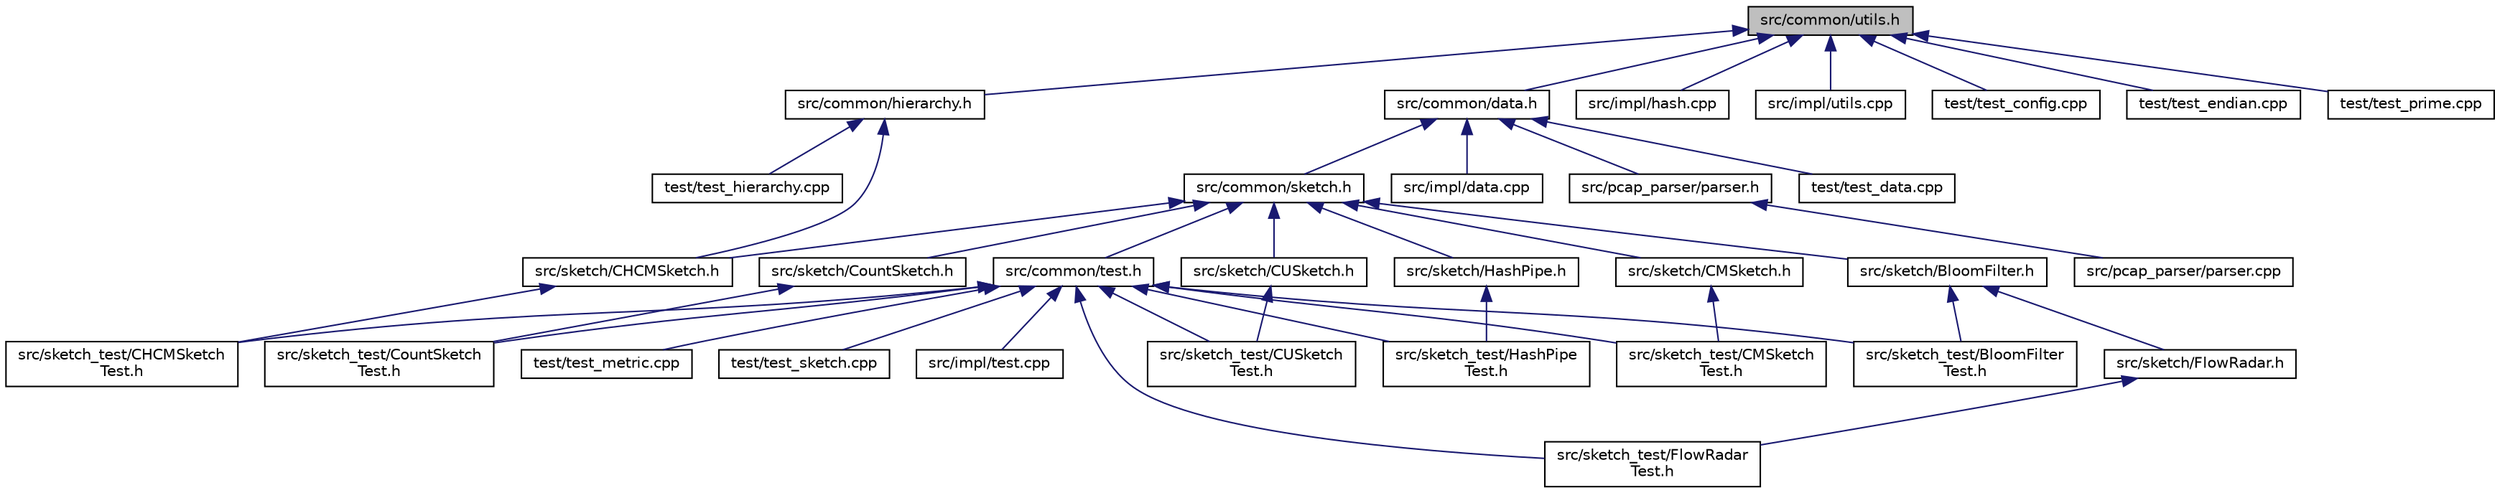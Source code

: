 digraph "src/common/utils.h"
{
 // LATEX_PDF_SIZE
  edge [fontname="Helvetica",fontsize="10",labelfontname="Helvetica",labelfontsize="10"];
  node [fontname="Helvetica",fontsize="10",shape=record];
  Node1 [label="src/common/utils.h",height=0.2,width=0.4,color="black", fillcolor="grey75", style="filled", fontcolor="black",tooltip="Some utils."];
  Node1 -> Node2 [dir="back",color="midnightblue",fontsize="10",style="solid",fontname="Helvetica"];
  Node2 [label="src/common/data.h",height=0.2,width=0.4,color="black", fillcolor="white", style="filled",URL="$data_8h.html",tooltip="Program-level representation of streaming data."];
  Node2 -> Node3 [dir="back",color="midnightblue",fontsize="10",style="solid",fontname="Helvetica"];
  Node3 [label="src/common/sketch.h",height=0.2,width=0.4,color="black", fillcolor="white", style="filled",URL="$sketch_8h.html",tooltip="Base sketch."];
  Node3 -> Node4 [dir="back",color="midnightblue",fontsize="10",style="solid",fontname="Helvetica"];
  Node4 [label="src/common/test.h",height=0.2,width=0.4,color="black", fillcolor="white", style="filled",URL="$test_8h.html",tooltip="Testing classes and metrics."];
  Node4 -> Node5 [dir="back",color="midnightblue",fontsize="10",style="solid",fontname="Helvetica"];
  Node5 [label="src/impl/test.cpp",height=0.2,width=0.4,color="black", fillcolor="white", style="filled",URL="$test_8cpp.html",tooltip="Implementation of some test methods."];
  Node4 -> Node6 [dir="back",color="midnightblue",fontsize="10",style="solid",fontname="Helvetica"];
  Node6 [label="src/sketch_test/BloomFilter\lTest.h",height=0.2,width=0.4,color="black", fillcolor="white", style="filled",URL="$_bloom_filter_test_8h.html",tooltip="Testing Bloom Filter."];
  Node4 -> Node7 [dir="back",color="midnightblue",fontsize="10",style="solid",fontname="Helvetica"];
  Node7 [label="src/sketch_test/CHCMSketch\lTest.h",height=0.2,width=0.4,color="black", fillcolor="white", style="filled",URL="$_c_h_c_m_sketch_test_8h.html",tooltip="Test CH-optimized Count Min Sketch."];
  Node4 -> Node8 [dir="back",color="midnightblue",fontsize="10",style="solid",fontname="Helvetica"];
  Node8 [label="src/sketch_test/CMSketch\lTest.h",height=0.2,width=0.4,color="black", fillcolor="white", style="filled",URL="$_c_m_sketch_test_8h.html",tooltip="Test Count Min Sketch."];
  Node4 -> Node9 [dir="back",color="midnightblue",fontsize="10",style="solid",fontname="Helvetica"];
  Node9 [label="src/sketch_test/CountSketch\lTest.h",height=0.2,width=0.4,color="black", fillcolor="white", style="filled",URL="$_count_sketch_test_8h.html",tooltip=" "];
  Node4 -> Node10 [dir="back",color="midnightblue",fontsize="10",style="solid",fontname="Helvetica"];
  Node10 [label="src/sketch_test/CUSketch\lTest.h",height=0.2,width=0.4,color="black", fillcolor="white", style="filled",URL="$_c_u_sketch_test_8h.html",tooltip=" "];
  Node4 -> Node11 [dir="back",color="midnightblue",fontsize="10",style="solid",fontname="Helvetica"];
  Node11 [label="src/sketch_test/FlowRadar\lTest.h",height=0.2,width=0.4,color="black", fillcolor="white", style="filled",URL="$_flow_radar_test_8h.html",tooltip="Test Flow Radar."];
  Node4 -> Node12 [dir="back",color="midnightblue",fontsize="10",style="solid",fontname="Helvetica"];
  Node12 [label="src/sketch_test/HashPipe\lTest.h",height=0.2,width=0.4,color="black", fillcolor="white", style="filled",URL="$_hash_pipe_test_8h.html",tooltip="Testing Bloom Filter."];
  Node4 -> Node13 [dir="back",color="midnightblue",fontsize="10",style="solid",fontname="Helvetica"];
  Node13 [label="test/test_metric.cpp",height=0.2,width=0.4,color="black", fillcolor="white", style="filled",URL="$test__metric_8cpp.html",tooltip="Test MetricVec."];
  Node4 -> Node14 [dir="back",color="midnightblue",fontsize="10",style="solid",fontname="Helvetica"];
  Node14 [label="test/test_sketch.cpp",height=0.2,width=0.4,color="black", fillcolor="white", style="filled",URL="$test__sketch_8cpp.html",tooltip="Test base sketch."];
  Node3 -> Node15 [dir="back",color="midnightblue",fontsize="10",style="solid",fontname="Helvetica"];
  Node15 [label="src/sketch/BloomFilter.h",height=0.2,width=0.4,color="black", fillcolor="white", style="filled",URL="$_bloom_filter_8h.html",tooltip="Bloom Filter."];
  Node15 -> Node16 [dir="back",color="midnightblue",fontsize="10",style="solid",fontname="Helvetica"];
  Node16 [label="src/sketch/FlowRadar.h",height=0.2,width=0.4,color="black", fillcolor="white", style="filled",URL="$_flow_radar_8h.html",tooltip=" "];
  Node16 -> Node11 [dir="back",color="midnightblue",fontsize="10",style="solid",fontname="Helvetica"];
  Node15 -> Node6 [dir="back",color="midnightblue",fontsize="10",style="solid",fontname="Helvetica"];
  Node3 -> Node17 [dir="back",color="midnightblue",fontsize="10",style="solid",fontname="Helvetica"];
  Node17 [label="src/sketch/CHCMSketch.h",height=0.2,width=0.4,color="black", fillcolor="white", style="filled",URL="$_c_h_c_m_sketch_8h.html",tooltip="Implementation of Count Min Sketch with Counter Hierarchy."];
  Node17 -> Node7 [dir="back",color="midnightblue",fontsize="10",style="solid",fontname="Helvetica"];
  Node3 -> Node18 [dir="back",color="midnightblue",fontsize="10",style="solid",fontname="Helvetica"];
  Node18 [label="src/sketch/CMSketch.h",height=0.2,width=0.4,color="black", fillcolor="white", style="filled",URL="$_c_m_sketch_8h.html",tooltip="Implementation of Count Min Sketch."];
  Node18 -> Node8 [dir="back",color="midnightblue",fontsize="10",style="solid",fontname="Helvetica"];
  Node3 -> Node19 [dir="back",color="midnightblue",fontsize="10",style="solid",fontname="Helvetica"];
  Node19 [label="src/sketch/CountSketch.h",height=0.2,width=0.4,color="black", fillcolor="white", style="filled",URL="$_count_sketch_8h.html",tooltip="Implementation of Count Sketch."];
  Node19 -> Node9 [dir="back",color="midnightblue",fontsize="10",style="solid",fontname="Helvetica"];
  Node3 -> Node20 [dir="back",color="midnightblue",fontsize="10",style="solid",fontname="Helvetica"];
  Node20 [label="src/sketch/CUSketch.h",height=0.2,width=0.4,color="black", fillcolor="white", style="filled",URL="$_c_u_sketch_8h.html",tooltip=" "];
  Node20 -> Node10 [dir="back",color="midnightblue",fontsize="10",style="solid",fontname="Helvetica"];
  Node3 -> Node21 [dir="back",color="midnightblue",fontsize="10",style="solid",fontname="Helvetica"];
  Node21 [label="src/sketch/HashPipe.h",height=0.2,width=0.4,color="black", fillcolor="white", style="filled",URL="$_hash_pipe_8h.html",tooltip="Hash Pipe."];
  Node21 -> Node12 [dir="back",color="midnightblue",fontsize="10",style="solid",fontname="Helvetica"];
  Node2 -> Node22 [dir="back",color="midnightblue",fontsize="10",style="solid",fontname="Helvetica"];
  Node22 [label="src/impl/data.cpp",height=0.2,width=0.4,color="black", fillcolor="white", style="filled",URL="$data_8cpp.html",tooltip="Implementation of some class methods in data.h."];
  Node2 -> Node23 [dir="back",color="midnightblue",fontsize="10",style="solid",fontname="Helvetica"];
  Node23 [label="src/pcap_parser/parser.h",height=0.2,width=0.4,color="black", fillcolor="white", style="filled",URL="$parser_8h.html",tooltip="Class for pcap parser."];
  Node23 -> Node24 [dir="back",color="midnightblue",fontsize="10",style="solid",fontname="Helvetica"];
  Node24 [label="src/pcap_parser/parser.cpp",height=0.2,width=0.4,color="black", fillcolor="white", style="filled",URL="$parser_8cpp.html",tooltip="Pcap Parser."];
  Node2 -> Node25 [dir="back",color="midnightblue",fontsize="10",style="solid",fontname="Helvetica"];
  Node25 [label="test/test_data.cpp",height=0.2,width=0.4,color="black", fillcolor="white", style="filled",URL="$test__data_8cpp.html",tooltip="Test data-processing tools."];
  Node1 -> Node26 [dir="back",color="midnightblue",fontsize="10",style="solid",fontname="Helvetica"];
  Node26 [label="src/common/hierarchy.h",height=0.2,width=0.4,color="black", fillcolor="white", style="filled",URL="$hierarchy_8h.html",tooltip="Counter Hierarchy."];
  Node26 -> Node17 [dir="back",color="midnightblue",fontsize="10",style="solid",fontname="Helvetica"];
  Node26 -> Node27 [dir="back",color="midnightblue",fontsize="10",style="solid",fontname="Helvetica"];
  Node27 [label="test/test_hierarchy.cpp",height=0.2,width=0.4,color="black", fillcolor="white", style="filled",URL="$test__hierarchy_8cpp.html",tooltip="Test Counter Hierarchy."];
  Node1 -> Node28 [dir="back",color="midnightblue",fontsize="10",style="solid",fontname="Helvetica"];
  Node28 [label="src/impl/hash.cpp",height=0.2,width=0.4,color="black", fillcolor="white", style="filled",URL="$hash_8cpp.html",tooltip="Implementation of hashing classes."];
  Node1 -> Node29 [dir="back",color="midnightblue",fontsize="10",style="solid",fontname="Helvetica"];
  Node29 [label="src/impl/utils.cpp",height=0.2,width=0.4,color="black", fillcolor="white", style="filled",URL="$utils_8cpp.html",tooltip="Implementation of utils."];
  Node1 -> Node30 [dir="back",color="midnightblue",fontsize="10",style="solid",fontname="Helvetica"];
  Node30 [label="test/test_config.cpp",height=0.2,width=0.4,color="black", fillcolor="white", style="filled",URL="$test__config_8cpp.html",tooltip="Test config parser."];
  Node1 -> Node31 [dir="back",color="midnightblue",fontsize="10",style="solid",fontname="Helvetica"];
  Node31 [label="test/test_endian.cpp",height=0.2,width=0.4,color="black", fillcolor="white", style="filled",URL="$test__endian_8cpp.html",tooltip="Test endianness."];
  Node1 -> Node32 [dir="back",color="midnightblue",fontsize="10",style="solid",fontname="Helvetica"];
  Node32 [label="test/test_prime.cpp",height=0.2,width=0.4,color="black", fillcolor="white", style="filled",URL="$test__prime_8cpp.html",tooltip="Test routines in utils.hpp."];
}
